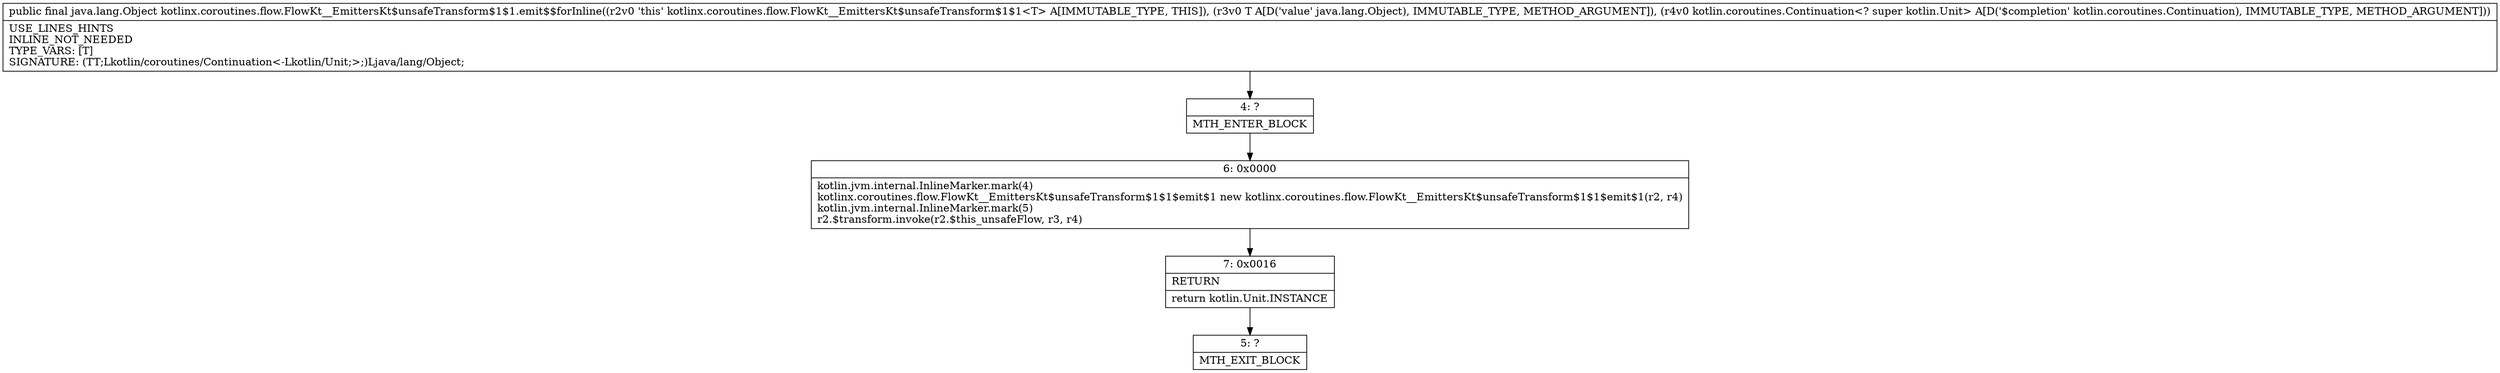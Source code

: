 digraph "CFG forkotlinx.coroutines.flow.FlowKt__EmittersKt$unsafeTransform$1$1.emit$$forInline(Ljava\/lang\/Object;Lkotlin\/coroutines\/Continuation;)Ljava\/lang\/Object;" {
Node_4 [shape=record,label="{4\:\ ?|MTH_ENTER_BLOCK\l}"];
Node_6 [shape=record,label="{6\:\ 0x0000|kotlin.jvm.internal.InlineMarker.mark(4)\lkotlinx.coroutines.flow.FlowKt__EmittersKt$unsafeTransform$1$1$emit$1 new kotlinx.coroutines.flow.FlowKt__EmittersKt$unsafeTransform$1$1$emit$1(r2, r4)\lkotlin.jvm.internal.InlineMarker.mark(5)\lr2.$transform.invoke(r2.$this_unsafeFlow, r3, r4)\l}"];
Node_7 [shape=record,label="{7\:\ 0x0016|RETURN\l|return kotlin.Unit.INSTANCE\l}"];
Node_5 [shape=record,label="{5\:\ ?|MTH_EXIT_BLOCK\l}"];
MethodNode[shape=record,label="{public final java.lang.Object kotlinx.coroutines.flow.FlowKt__EmittersKt$unsafeTransform$1$1.emit$$forInline((r2v0 'this' kotlinx.coroutines.flow.FlowKt__EmittersKt$unsafeTransform$1$1\<T\> A[IMMUTABLE_TYPE, THIS]), (r3v0 T A[D('value' java.lang.Object), IMMUTABLE_TYPE, METHOD_ARGUMENT]), (r4v0 kotlin.coroutines.Continuation\<? super kotlin.Unit\> A[D('$completion' kotlin.coroutines.Continuation), IMMUTABLE_TYPE, METHOD_ARGUMENT]))  | USE_LINES_HINTS\lINLINE_NOT_NEEDED\lTYPE_VARS: [T]\lSIGNATURE: (TT;Lkotlin\/coroutines\/Continuation\<\-Lkotlin\/Unit;\>;)Ljava\/lang\/Object;\l}"];
MethodNode -> Node_4;Node_4 -> Node_6;
Node_6 -> Node_7;
Node_7 -> Node_5;
}

